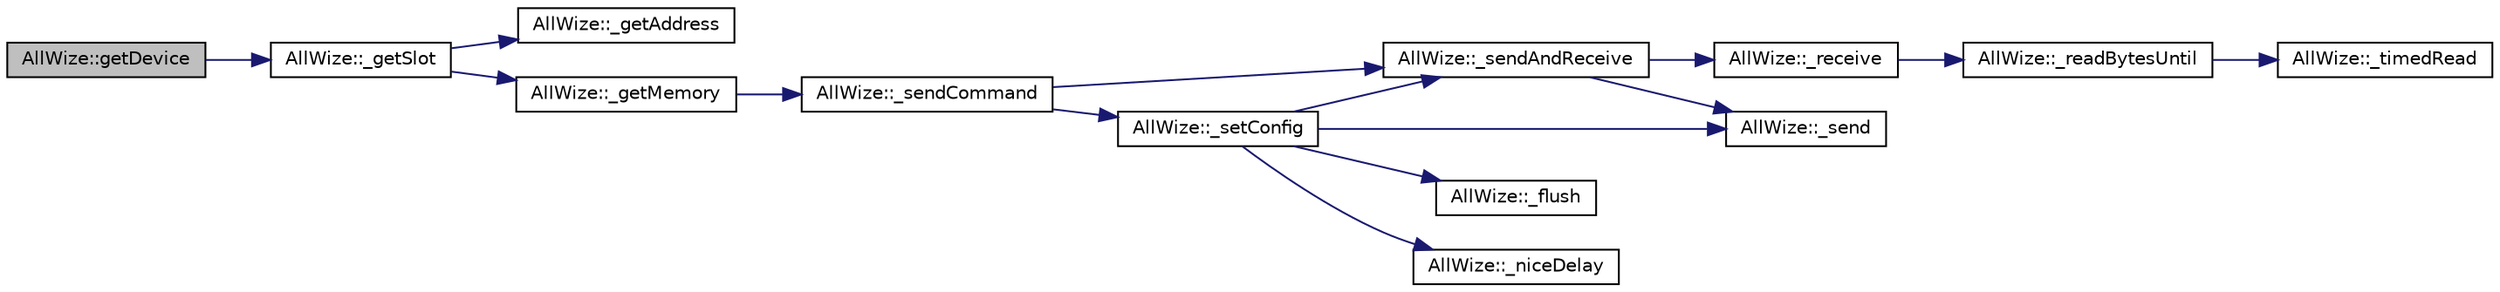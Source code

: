 digraph "AllWize::getDevice"
{
 // LATEX_PDF_SIZE
  edge [fontname="Helvetica",fontsize="10",labelfontname="Helvetica",labelfontsize="10"];
  node [fontname="Helvetica",fontsize="10",shape=record];
  rankdir="LR";
  Node1 [label="AllWize::getDevice",height=0.2,width=0.4,color="black", fillcolor="grey75", style="filled", fontcolor="black",tooltip="Returns the device type from non-volatile memory."];
  Node1 -> Node2 [color="midnightblue",fontsize="10",style="solid",fontname="Helvetica"];
  Node2 [label="AllWize::_getSlot",height=0.2,width=0.4,color="black", fillcolor="white", style="filled",URL="$classAllWize.html#ac0d6169d045fc89d16c17e8cfe838169",tooltip="Returns the contents of single-byte memory slot."];
  Node2 -> Node3 [color="midnightblue",fontsize="10",style="solid",fontname="Helvetica"];
  Node3 [label="AllWize::_getAddress",height=0.2,width=0.4,color="black", fillcolor="white", style="filled",URL="$classAllWize.html#a15521b383a1cf20ac9e7adf6bc90b792",tooltip="Return the physical memory address for the given slot."];
  Node2 -> Node4 [color="midnightblue",fontsize="10",style="solid",fontname="Helvetica"];
  Node4 [label="AllWize::_getMemory",height=0.2,width=0.4,color="black", fillcolor="white", style="filled",URL="$classAllWize.html#a34b0c983476c007f65c9da0501a4037d",tooltip="Returns the contents of memory address."];
  Node4 -> Node5 [color="midnightblue",fontsize="10",style="solid",fontname="Helvetica"];
  Node5 [label="AllWize::_sendCommand",height=0.2,width=0.4,color="black", fillcolor="white", style="filled",URL="$classAllWize.html#aa396ffb4a719730440575425c981adef",tooltip="Sends a command with the given data."];
  Node5 -> Node6 [color="midnightblue",fontsize="10",style="solid",fontname="Helvetica"];
  Node6 [label="AllWize::_sendAndReceive",height=0.2,width=0.4,color="black", fillcolor="white", style="filled",URL="$classAllWize.html#af4c575f742b3c2a837058846b83fbfe1",tooltip="Sends a binary buffer and waits for response. Returns the number of bytes received and stored in the ..."];
  Node6 -> Node7 [color="midnightblue",fontsize="10",style="solid",fontname="Helvetica"];
  Node7 [label="AllWize::_receive",height=0.2,width=0.4,color="black", fillcolor="white", style="filled",URL="$classAllWize.html#a197c8bd0c47789acefd4e360ca697feb",tooltip="Listens to incoming data from the module until timeout or END_OF_RESPONSE."];
  Node7 -> Node8 [color="midnightblue",fontsize="10",style="solid",fontname="Helvetica"];
  Node8 [label="AllWize::_readBytesUntil",height=0.2,width=0.4,color="black", fillcolor="white", style="filled",URL="$classAllWize.html#a3cdbc480293b0e3c24107c549b485d5c",tooltip="Reads the stream buffer up to a certain char or times out."];
  Node8 -> Node9 [color="midnightblue",fontsize="10",style="solid",fontname="Helvetica"];
  Node9 [label="AllWize::_timedRead",height=0.2,width=0.4,color="black", fillcolor="white", style="filled",URL="$classAllWize.html#ac33ba05cebc3de22babb477922a07eaf",tooltip="Reads a byte from the stream with a timeout."];
  Node6 -> Node10 [color="midnightblue",fontsize="10",style="solid",fontname="Helvetica"];
  Node10 [label="AllWize::_send",height=0.2,width=0.4,color="black", fillcolor="white", style="filled",URL="$classAllWize.html#ac194cac5fd63b864ef567fb7a51a2ac9",tooltip="Sends a binary buffer to the module UART. Returns the number of bytes actually sent."];
  Node5 -> Node11 [color="midnightblue",fontsize="10",style="solid",fontname="Helvetica"];
  Node11 [label="AllWize::_setConfig",height=0.2,width=0.4,color="black", fillcolor="white", style="filled",URL="$classAllWize.html#a493af0599b973f713192b175000264e6",tooltip="Sets or unsets config mode."];
  Node11 -> Node12 [color="midnightblue",fontsize="10",style="solid",fontname="Helvetica"];
  Node12 [label="AllWize::_flush",height=0.2,width=0.4,color="black", fillcolor="white", style="filled",URL="$classAllWize.html#ace21941ce1a1174ef567c1a269ebf551",tooltip="Flushes the serial line to the module."];
  Node11 -> Node13 [color="midnightblue",fontsize="10",style="solid",fontname="Helvetica"];
  Node13 [label="AllWize::_niceDelay",height=0.2,width=0.4,color="black", fillcolor="white", style="filled",URL="$classAllWize.html#afeed45d2a47e184092d6dcd64c22fb72",tooltip="Does a non-blocking delay."];
  Node11 -> Node10 [color="midnightblue",fontsize="10",style="solid",fontname="Helvetica"];
  Node11 -> Node6 [color="midnightblue",fontsize="10",style="solid",fontname="Helvetica"];
}
